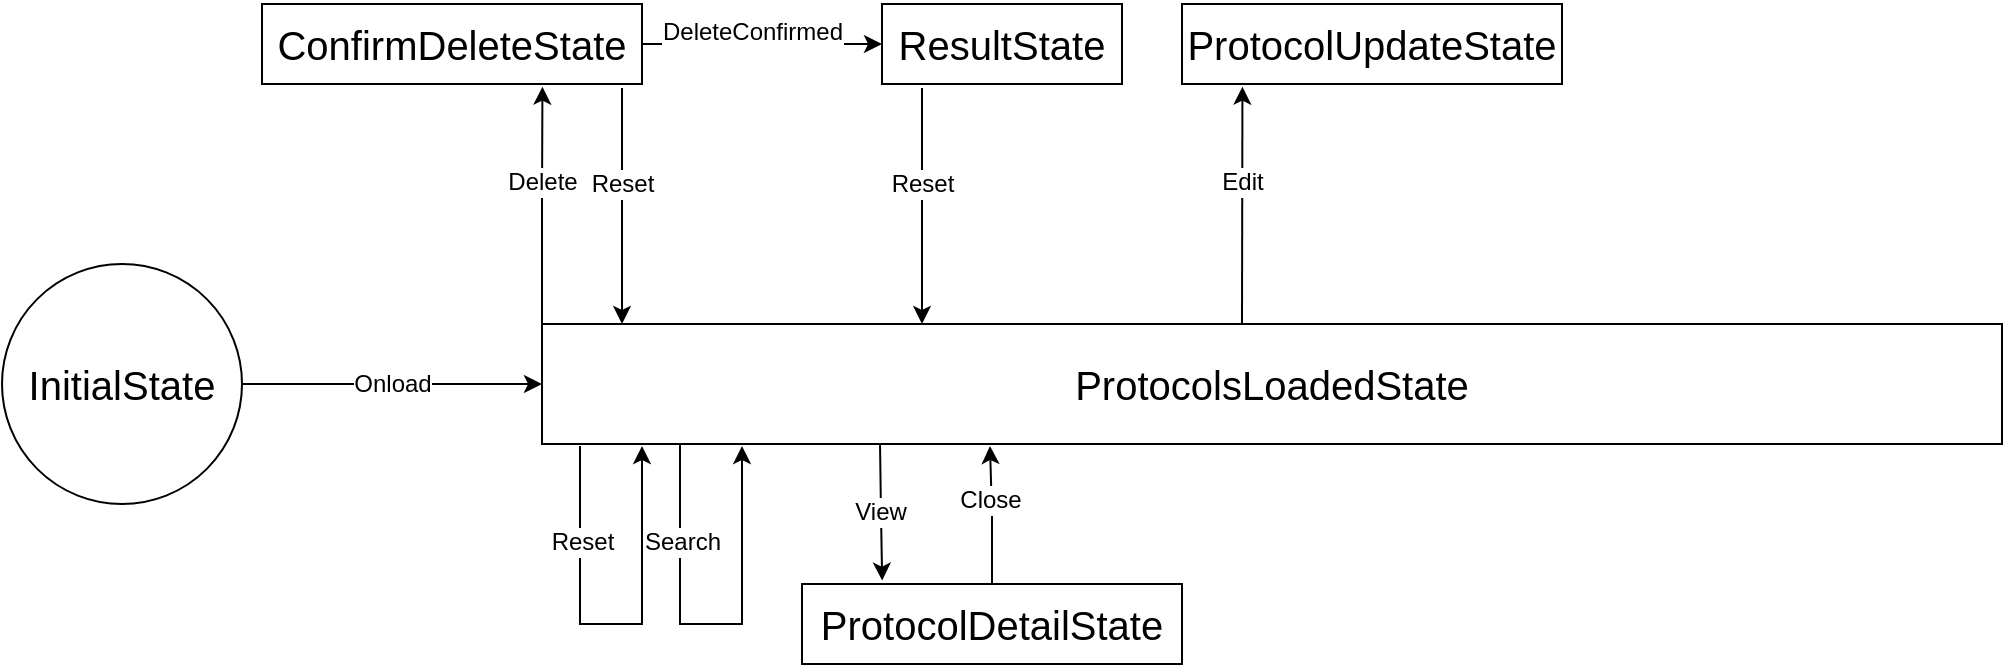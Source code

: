 <mxfile version="16.6.2" type="github">
  <diagram id="ynnjjBdjVaOxe4yOROdL" name="Page-1">
    <mxGraphModel dx="1185" dy="635" grid="1" gridSize="10" guides="1" tooltips="1" connect="1" arrows="1" fold="1" page="1" pageScale="1" pageWidth="1600" pageHeight="1200" math="0" shadow="0">
      <root>
        <mxCell id="0" />
        <mxCell id="1" parent="0" />
        <mxCell id="_Mzao8wCRnk8Jk_auGnn-3" value="Onload" style="edgeStyle=orthogonalEdgeStyle;rounded=0;orthogonalLoop=1;jettySize=auto;html=1;fontSize=12;exitX=1;exitY=0.5;exitDx=0;exitDy=0;entryX=0;entryY=0.5;entryDx=0;entryDy=0;" edge="1" parent="1" source="_Mzao8wCRnk8Jk_auGnn-1" target="_Mzao8wCRnk8Jk_auGnn-2">
          <mxGeometry relative="1" as="geometry" />
        </mxCell>
        <mxCell id="_Mzao8wCRnk8Jk_auGnn-1" value="&lt;font style=&quot;font-size: 20px&quot;&gt;InitialState&lt;/font&gt;" style="ellipse;whiteSpace=wrap;html=1;" vertex="1" parent="1">
          <mxGeometry x="120" y="240" width="120" height="120" as="geometry" />
        </mxCell>
        <mxCell id="_Mzao8wCRnk8Jk_auGnn-4" value="" style="edgeStyle=orthogonalEdgeStyle;rounded=0;orthogonalLoop=1;jettySize=auto;html=1;fontSize=20;strokeColor=default;startFill=1;endFill=1;anchorPointDirection=1;bendable=1;movable=1;cloneable=1;deletable=1;" edge="1" parent="1">
          <mxGeometry relative="1" as="geometry">
            <mxPoint x="440" y="331" as="targetPoint" />
            <mxPoint x="409" y="331" as="sourcePoint" />
            <Array as="points">
              <mxPoint x="409" y="420" />
              <mxPoint x="440" y="420" />
            </Array>
          </mxGeometry>
        </mxCell>
        <mxCell id="_Mzao8wCRnk8Jk_auGnn-17" value="Reset" style="edgeLabel;html=1;align=center;verticalAlign=middle;resizable=0;points=[];fontSize=12;" vertex="1" connectable="0" parent="_Mzao8wCRnk8Jk_auGnn-4">
          <mxGeometry x="-0.644" y="1" relative="1" as="geometry">
            <mxPoint y="11" as="offset" />
          </mxGeometry>
        </mxCell>
        <mxCell id="_Mzao8wCRnk8Jk_auGnn-33" value="View" style="edgeStyle=orthogonalEdgeStyle;rounded=0;orthogonalLoop=1;jettySize=auto;html=1;fontSize=12;entryX=0.211;entryY=-0.043;entryDx=0;entryDy=0;entryPerimeter=0;" edge="1" parent="1" target="_Mzao8wCRnk8Jk_auGnn-32">
          <mxGeometry relative="1" as="geometry">
            <mxPoint x="559" y="329" as="sourcePoint" />
            <mxPoint x="560" y="400" as="targetPoint" />
          </mxGeometry>
        </mxCell>
        <mxCell id="_Mzao8wCRnk8Jk_auGnn-2" value="ProtocolsLoadedState" style="whiteSpace=wrap;html=1;fontSize=20;" vertex="1" parent="1">
          <mxGeometry x="390" y="270" width="730" height="60" as="geometry" />
        </mxCell>
        <mxCell id="_Mzao8wCRnk8Jk_auGnn-26" value="&lt;font style=&quot;font-size: 12px&quot;&gt;DeleteConfirmed&lt;/font&gt;" style="edgeStyle=orthogonalEdgeStyle;rounded=0;orthogonalLoop=1;jettySize=auto;html=1;exitX=1;exitY=0.5;exitDx=0;exitDy=0;fontSize=20;entryX=0;entryY=0.5;entryDx=0;entryDy=0;" edge="1" parent="1" source="_Mzao8wCRnk8Jk_auGnn-19" target="_Mzao8wCRnk8Jk_auGnn-30">
          <mxGeometry x="-0.091" y="10" relative="1" as="geometry">
            <mxPoint x="550" y="130" as="targetPoint" />
            <Array as="points" />
            <mxPoint as="offset" />
          </mxGeometry>
        </mxCell>
        <mxCell id="_Mzao8wCRnk8Jk_auGnn-19" value="ConfirmDeleteState" style="rounded=0;whiteSpace=wrap;html=1;fontSize=20;" vertex="1" parent="1">
          <mxGeometry x="250" y="110" width="190" height="40" as="geometry" />
        </mxCell>
        <mxCell id="_Mzao8wCRnk8Jk_auGnn-21" value="" style="endArrow=classic;html=1;rounded=0;fontSize=20;exitX=0;exitY=0;exitDx=0;exitDy=0;entryX=0.738;entryY=1.033;entryDx=0;entryDy=0;entryPerimeter=0;" edge="1" parent="1" source="_Mzao8wCRnk8Jk_auGnn-2" target="_Mzao8wCRnk8Jk_auGnn-19">
          <mxGeometry x="0.18" width="50" height="50" relative="1" as="geometry">
            <mxPoint x="550" y="340" as="sourcePoint" />
            <mxPoint x="390" y="170" as="targetPoint" />
            <Array as="points">
              <mxPoint x="390" y="210" />
            </Array>
            <mxPoint as="offset" />
          </mxGeometry>
        </mxCell>
        <mxCell id="_Mzao8wCRnk8Jk_auGnn-44" value="Delete" style="edgeLabel;html=1;align=center;verticalAlign=middle;resizable=0;points=[];fontSize=12;" vertex="1" connectable="0" parent="_Mzao8wCRnk8Jk_auGnn-21">
          <mxGeometry x="0.209" relative="1" as="geometry">
            <mxPoint as="offset" />
          </mxGeometry>
        </mxCell>
        <mxCell id="_Mzao8wCRnk8Jk_auGnn-27" value="" style="edgeStyle=orthogonalEdgeStyle;rounded=0;orthogonalLoop=1;jettySize=auto;html=1;fontSize=20;" edge="1" parent="1">
          <mxGeometry relative="1" as="geometry">
            <mxPoint x="490" y="331" as="targetPoint" />
            <mxPoint x="459" y="330" as="sourcePoint" />
            <Array as="points">
              <mxPoint x="459" y="420" />
              <mxPoint x="490" y="420" />
            </Array>
          </mxGeometry>
        </mxCell>
        <mxCell id="_Mzao8wCRnk8Jk_auGnn-28" value="Search" style="edgeLabel;html=1;align=center;verticalAlign=middle;resizable=0;points=[];fontSize=12;" vertex="1" connectable="0" parent="_Mzao8wCRnk8Jk_auGnn-27">
          <mxGeometry x="-0.644" y="1" relative="1" as="geometry">
            <mxPoint y="11" as="offset" />
          </mxGeometry>
        </mxCell>
        <mxCell id="_Mzao8wCRnk8Jk_auGnn-30" value="ResultState" style="rounded=0;whiteSpace=wrap;html=1;fontSize=20;" vertex="1" parent="1">
          <mxGeometry x="560" y="110" width="120" height="40" as="geometry" />
        </mxCell>
        <mxCell id="_Mzao8wCRnk8Jk_auGnn-35" style="edgeStyle=orthogonalEdgeStyle;rounded=0;orthogonalLoop=1;jettySize=auto;html=1;exitX=0.5;exitY=0;exitDx=0;exitDy=0;fontSize=12;" edge="1" parent="1" source="_Mzao8wCRnk8Jk_auGnn-32">
          <mxGeometry relative="1" as="geometry">
            <mxPoint x="614" y="331" as="targetPoint" />
          </mxGeometry>
        </mxCell>
        <mxCell id="_Mzao8wCRnk8Jk_auGnn-36" value="Close" style="edgeLabel;html=1;align=center;verticalAlign=middle;resizable=0;points=[];fontSize=12;" vertex="1" connectable="0" parent="_Mzao8wCRnk8Jk_auGnn-35">
          <mxGeometry x="0.238" y="1" relative="1" as="geometry">
            <mxPoint as="offset" />
          </mxGeometry>
        </mxCell>
        <mxCell id="_Mzao8wCRnk8Jk_auGnn-32" value="ProtocolDetailState" style="rounded=0;whiteSpace=wrap;html=1;fontSize=20;" vertex="1" parent="1">
          <mxGeometry x="520" y="400" width="190" height="40" as="geometry" />
        </mxCell>
        <mxCell id="_Mzao8wCRnk8Jk_auGnn-37" value="ProtocolUpdateState" style="rounded=0;whiteSpace=wrap;html=1;fontSize=20;" vertex="1" parent="1">
          <mxGeometry x="710" y="110" width="190" height="40" as="geometry" />
        </mxCell>
        <mxCell id="_Mzao8wCRnk8Jk_auGnn-43" value="Reset" style="edgeStyle=orthogonalEdgeStyle;rounded=0;orthogonalLoop=1;jettySize=auto;html=1;exitX=0.25;exitY=1;exitDx=0;exitDy=0;fontSize=12;" edge="1" parent="1">
          <mxGeometry x="-0.186" relative="1" as="geometry">
            <mxPoint x="430" y="152" as="sourcePoint" />
            <mxPoint x="430" y="270" as="targetPoint" />
            <Array as="points">
              <mxPoint x="430" y="212" />
              <mxPoint x="430" y="212" />
            </Array>
            <mxPoint as="offset" />
          </mxGeometry>
        </mxCell>
        <mxCell id="_Mzao8wCRnk8Jk_auGnn-45" value="Reset" style="edgeStyle=orthogonalEdgeStyle;rounded=0;orthogonalLoop=1;jettySize=auto;html=1;exitX=0.25;exitY=1;exitDx=0;exitDy=0;fontSize=12;" edge="1" parent="1">
          <mxGeometry x="-0.186" relative="1" as="geometry">
            <mxPoint x="580" y="152" as="sourcePoint" />
            <mxPoint x="580" y="270" as="targetPoint" />
            <Array as="points">
              <mxPoint x="580" y="212" />
              <mxPoint x="580" y="212" />
            </Array>
            <mxPoint as="offset" />
          </mxGeometry>
        </mxCell>
        <mxCell id="_Mzao8wCRnk8Jk_auGnn-46" value="" style="endArrow=classic;html=1;rounded=0;fontSize=20;exitX=0;exitY=0;exitDx=0;exitDy=0;entryX=0.738;entryY=1.033;entryDx=0;entryDy=0;entryPerimeter=0;" edge="1" parent="1">
          <mxGeometry x="0.18" width="50" height="50" relative="1" as="geometry">
            <mxPoint x="740.0" y="270" as="sourcePoint" />
            <mxPoint x="740.22" y="151.32" as="targetPoint" />
            <Array as="points" />
            <mxPoint as="offset" />
          </mxGeometry>
        </mxCell>
        <mxCell id="_Mzao8wCRnk8Jk_auGnn-47" value="Edit" style="edgeLabel;html=1;align=center;verticalAlign=middle;resizable=0;points=[];fontSize=12;" vertex="1" connectable="0" parent="_Mzao8wCRnk8Jk_auGnn-46">
          <mxGeometry x="0.209" relative="1" as="geometry">
            <mxPoint as="offset" />
          </mxGeometry>
        </mxCell>
      </root>
    </mxGraphModel>
  </diagram>
</mxfile>

